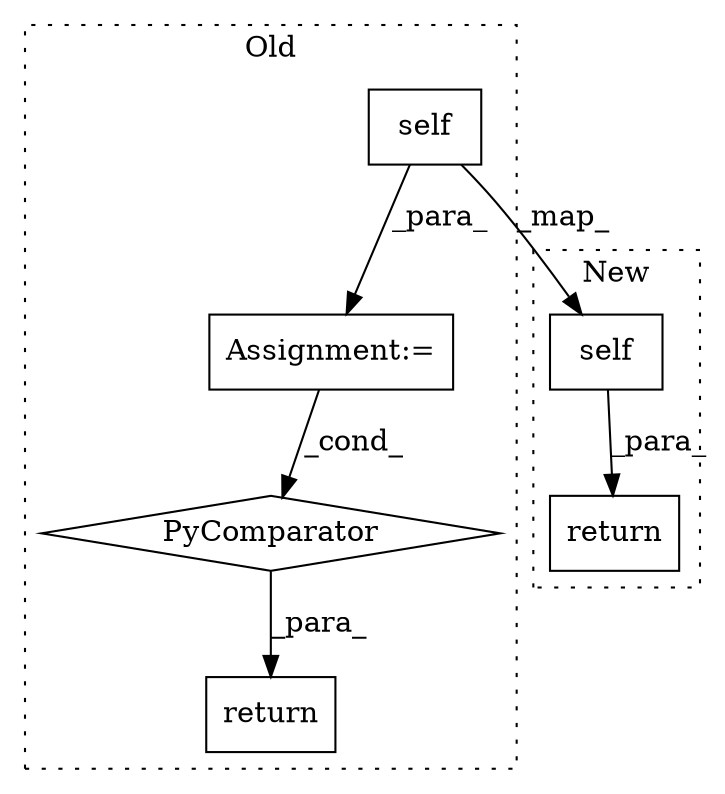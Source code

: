 digraph G {
subgraph cluster0 {
1 [label="self" a="32" s="5355,5361" l="5,1" shape="box"];
3 [label="return" a="41" s="5558" l="7" shape="box"];
5 [label="Assignment:=" a="7" s="5354" l="1" shape="box"];
6 [label="PyComparator" a="113" s="5488" l="20" shape="diamond"];
label = "Old";
style="dotted";
}
subgraph cluster1 {
2 [label="self" a="32" s="4402,4408" l="5,1" shape="box"];
4 [label="return" a="41" s="4395" l="7" shape="box"];
label = "New";
style="dotted";
}
1 -> 5 [label="_para_"];
1 -> 2 [label="_map_"];
2 -> 4 [label="_para_"];
5 -> 6 [label="_cond_"];
6 -> 3 [label="_para_"];
}
